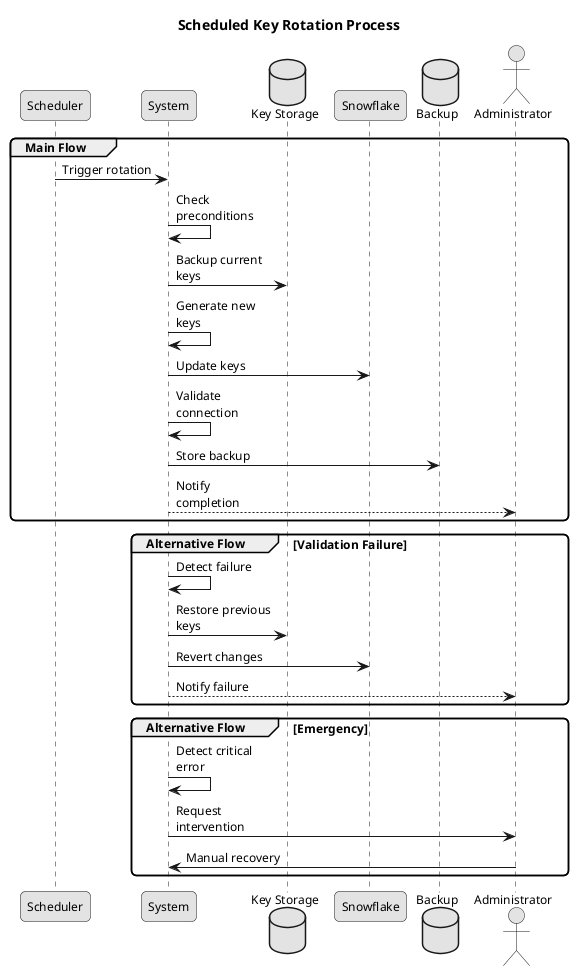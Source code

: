 @startuml
skinparam monochrome true
skinparam shadowing false
skinparam defaultFontName Arial
skinparam defaultFontSize 12
skinparam roundCorner 10
skinparam maxMessageSize 100

participant "Scheduler" as scheduler
participant "System" as system
database "Key Storage" as storage
participant "Snowflake" as snowflake
database "Backup" as backup
actor "Administrator" as admin

title Scheduled Key Rotation Process

group Main Flow
    scheduler -> system: Trigger rotation
    system -> system: Check preconditions
    system -> storage: Backup current keys
    system -> system: Generate new keys
    system -> snowflake: Update keys
    system -> system: Validate connection
    system -> backup: Store backup
    system --> admin: Notify completion
end

group Alternative Flow [Validation Failure]
    system -> system: Detect failure
    system -> storage: Restore previous keys
    system -> snowflake: Revert changes
    system --> admin: Notify failure
end

group Alternative Flow [Emergency]
    system -> system: Detect critical error
    system -> admin: Request intervention
    admin -> system: Manual recovery
end

@enduml 